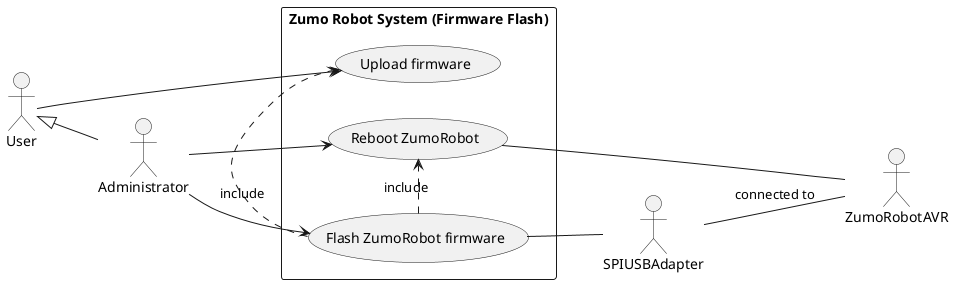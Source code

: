 @startuml
left to right direction

' Define the actors
actor Administrator
actor SPIUSBAdapter
actor ZumoRobotAVR

' Define the inheritance between base and specialized users
User <|-- Administrator

' Define the system border
rectangle "Zumo Robot System (Firmware Flash)"{
   usecase "Flash ZumoRobot firmware" as flashRobot
   usecase "Upload firmware" as uploadRobot
   usecase "Reboot ZumoRobot" as rebootRobot

' Define the include relations between the use cases
 flashRobot .> uploadRobot : include
 flashRobot .> rebootRobot :include
 Administrator --> rebootRobot
 User --> uploadRobot
 Administrator --> flashRobot

' Define the secondary actor-use-case relationships
 flashRobot -- SPIUSBAdapter
 rebootRobot -- ZumoRobotAVR 
 SPIUSBAdapter -- ZumoRobotAVR : "connected to"
}
@enduml